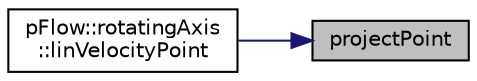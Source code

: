 digraph "projectPoint"
{
 // LATEX_PDF_SIZE
  edge [fontname="Helvetica",fontsize="10",labelfontname="Helvetica",labelfontsize="10"];
  node [fontname="Helvetica",fontsize="10",shape=record];
  rankdir="RL";
  Node1 [label="projectPoint",height=0.2,width=0.4,color="black", fillcolor="grey75", style="filled", fontcolor="black",tooltip=" "];
  Node1 -> Node2 [dir="back",color="midnightblue",fontsize="10",style="solid",fontname="Helvetica"];
  Node2 [label="pFlow::rotatingAxis\l::linVelocityPoint",height=0.2,width=0.4,color="black", fillcolor="white", style="filled",URL="$classpFlow_1_1rotatingAxis.html#aeb16c158ca8512853a091de79cc24278",tooltip="Linear tangential velocity at point p."];
}

